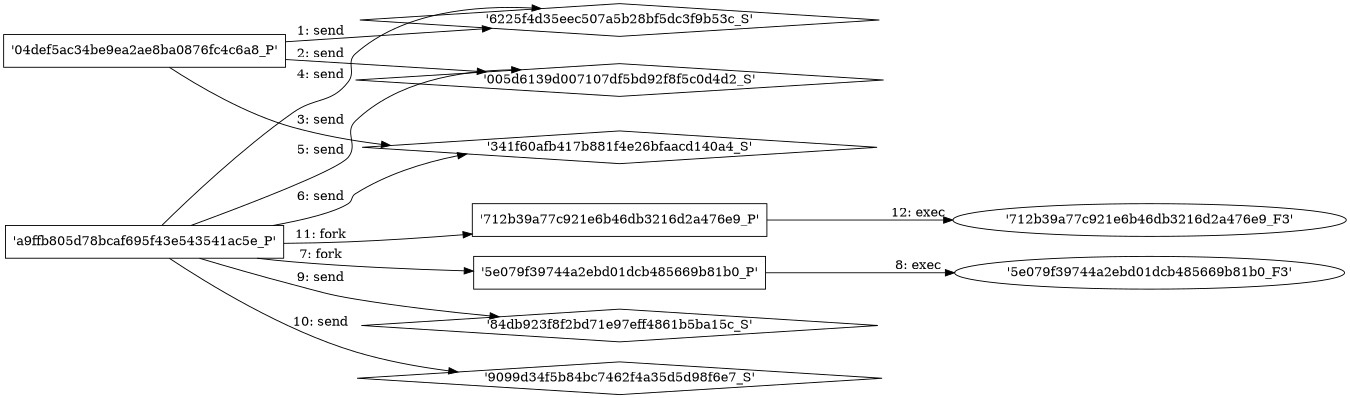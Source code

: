 digraph "D:\Learning\Paper\apt\基于CTI的攻击预警\Dataset\攻击图\ASGfromALLCTI\Ransomware 1H 2017 review Global outbreaks reinforce the value of security hygiene.dot" {
rankdir="LR"
size="9"
fixedsize="false"
splines="true"
nodesep=0.3
ranksep=0
fontsize=10
overlap="scalexy"
engine= "neato"
	"'6225f4d35eec507a5b28bf5dc3f9b53c_S'" [node_type=Socket shape=diamond]
	"'04def5ac34be9ea2ae8ba0876fc4c6a8_P'" [node_type=Process shape=box]
	"'04def5ac34be9ea2ae8ba0876fc4c6a8_P'" -> "'6225f4d35eec507a5b28bf5dc3f9b53c_S'" [label="1: send"]
	"'005d6139d007107df5bd92f8f5c0d4d2_S'" [node_type=Socket shape=diamond]
	"'04def5ac34be9ea2ae8ba0876fc4c6a8_P'" [node_type=Process shape=box]
	"'04def5ac34be9ea2ae8ba0876fc4c6a8_P'" -> "'005d6139d007107df5bd92f8f5c0d4d2_S'" [label="2: send"]
	"'341f60afb417b881f4e26bfaacd140a4_S'" [node_type=Socket shape=diamond]
	"'04def5ac34be9ea2ae8ba0876fc4c6a8_P'" [node_type=Process shape=box]
	"'04def5ac34be9ea2ae8ba0876fc4c6a8_P'" -> "'341f60afb417b881f4e26bfaacd140a4_S'" [label="3: send"]
	"'6225f4d35eec507a5b28bf5dc3f9b53c_S'" [node_type=Socket shape=diamond]
	"'a9ffb805d78bcaf695f43e543541ac5e_P'" [node_type=Process shape=box]
	"'a9ffb805d78bcaf695f43e543541ac5e_P'" -> "'6225f4d35eec507a5b28bf5dc3f9b53c_S'" [label="4: send"]
	"'005d6139d007107df5bd92f8f5c0d4d2_S'" [node_type=Socket shape=diamond]
	"'a9ffb805d78bcaf695f43e543541ac5e_P'" [node_type=Process shape=box]
	"'a9ffb805d78bcaf695f43e543541ac5e_P'" -> "'005d6139d007107df5bd92f8f5c0d4d2_S'" [label="5: send"]
	"'341f60afb417b881f4e26bfaacd140a4_S'" [node_type=Socket shape=diamond]
	"'a9ffb805d78bcaf695f43e543541ac5e_P'" [node_type=Process shape=box]
	"'a9ffb805d78bcaf695f43e543541ac5e_P'" -> "'341f60afb417b881f4e26bfaacd140a4_S'" [label="6: send"]
	"'a9ffb805d78bcaf695f43e543541ac5e_P'" [node_type=Process shape=box]
	"'5e079f39744a2ebd01dcb485669b81b0_P'" [node_type=Process shape=box]
	"'a9ffb805d78bcaf695f43e543541ac5e_P'" -> "'5e079f39744a2ebd01dcb485669b81b0_P'" [label="7: fork"]
	"'5e079f39744a2ebd01dcb485669b81b0_P'" [node_type=Process shape=box]
	"'5e079f39744a2ebd01dcb485669b81b0_F3'" [node_type=File shape=ellipse]
	"'5e079f39744a2ebd01dcb485669b81b0_P'" -> "'5e079f39744a2ebd01dcb485669b81b0_F3'" [label="8: exec"]
	"'84db923f8f2bd71e97eff4861b5ba15c_S'" [node_type=Socket shape=diamond]
	"'a9ffb805d78bcaf695f43e543541ac5e_P'" [node_type=Process shape=box]
	"'a9ffb805d78bcaf695f43e543541ac5e_P'" -> "'84db923f8f2bd71e97eff4861b5ba15c_S'" [label="9: send"]
	"'9099d34f5b84bc7462f4a35d5d98f6e7_S'" [node_type=Socket shape=diamond]
	"'a9ffb805d78bcaf695f43e543541ac5e_P'" [node_type=Process shape=box]
	"'a9ffb805d78bcaf695f43e543541ac5e_P'" -> "'9099d34f5b84bc7462f4a35d5d98f6e7_S'" [label="10: send"]
	"'a9ffb805d78bcaf695f43e543541ac5e_P'" [node_type=Process shape=box]
	"'712b39a77c921e6b46db3216d2a476e9_P'" [node_type=Process shape=box]
	"'a9ffb805d78bcaf695f43e543541ac5e_P'" -> "'712b39a77c921e6b46db3216d2a476e9_P'" [label="11: fork"]
	"'712b39a77c921e6b46db3216d2a476e9_P'" [node_type=Process shape=box]
	"'712b39a77c921e6b46db3216d2a476e9_F3'" [node_type=File shape=ellipse]
	"'712b39a77c921e6b46db3216d2a476e9_P'" -> "'712b39a77c921e6b46db3216d2a476e9_F3'" [label="12: exec"]
}
